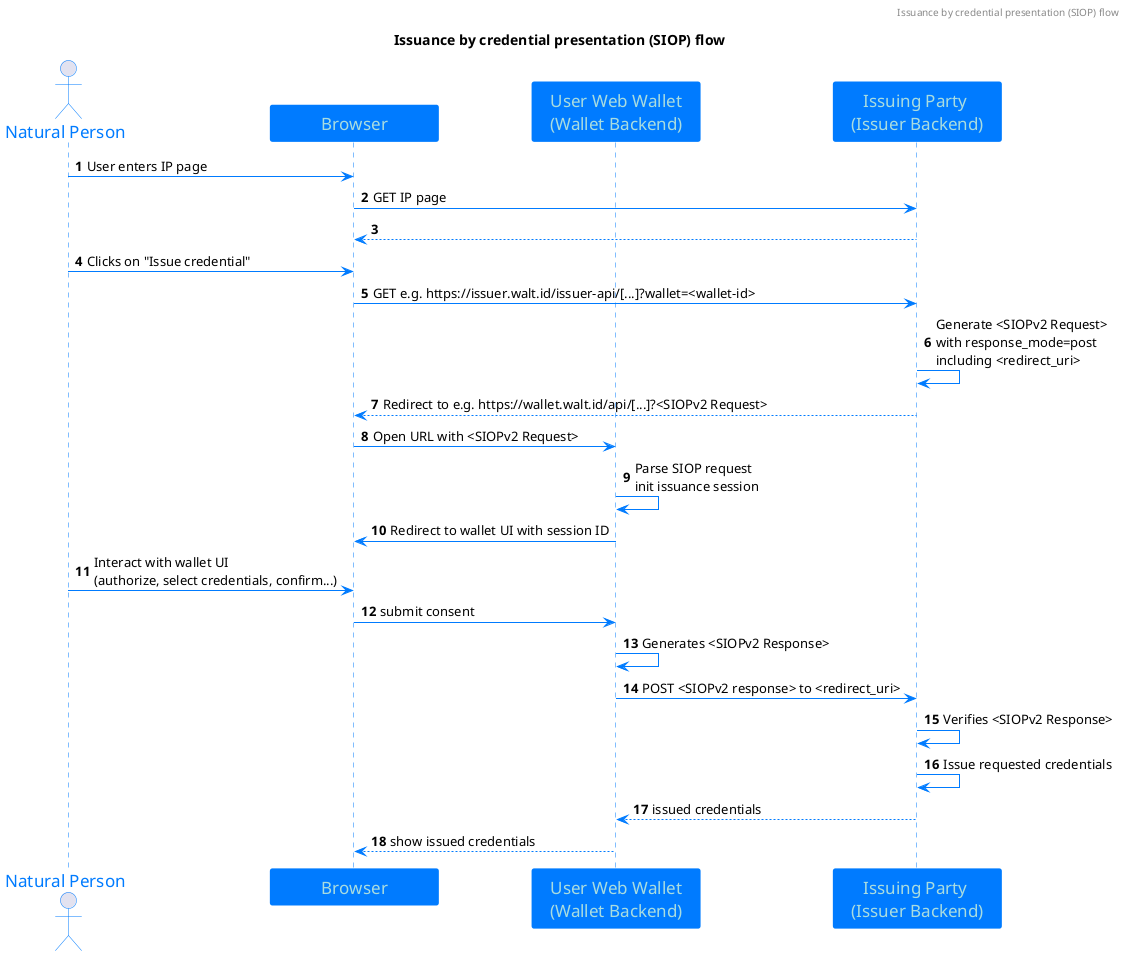 @startuml
'https://plantuml.com/sequence-diagram

skinparam classFontColor 007BFF
skinparam classFontSize 12
skinparam classFontName Aapex
skinparam backgroundColor white
skinparam minClassWidth 155
skinparam nodesep 34
skinparam ranksep 70

skinparam sequence {
ArrowColor 007BFF
ActorBorderColor 007BFF
LifeLineBorderColor 007BFF
LifeLineBackgroundColor 007BFF

ParticipantBorderColor 007BFF
ParticipantBackgroundColor 007BFF
ParticipantFontName Impact
ParticipantFontSize 17
ParticipantFontColor #A9DCDF

'ActorBackgroundColor aqua
ActorFontColor 007BFF
ActorFontSize 17
ActorFontName Aapex
}

skinparam class {
BorderColor 007BFF
ArrowColor 007BFF
BackgroundColor white
}

skinparam interface {
BorderColor 007BFF
ArrowColor 007BFF
}

skinparam note {
BorderColor 007BFF
BackgroundColor 7ACFF5
}


autonumber
'https://ec.europa.eu/cefdigital/wiki/display/BLOCKCHAININT/2.+VC+exchange+over+API
header Issuance by credential presentation (SIOP) flow
title
Issuance by credential presentation (SIOP) flow
end title
autonumber
actor "Natural Person" as NP
participant Browser
participant "User Web Wallet\n(Wallet Backend)" as WW
participant "Issuing Party \n(Issuer Backend)" as IP

' https://hackmd.io/Y9pLBfnzSUm1JKgULESoYg
'https://hackmd.io/H0rJR7EQQ9C2T3u7jl_fzw
'- User uses Browser
'- SIOPv2 authorization endpoint: https://wallet.walt.id

'https://verifier.demo.walt.id/ (Relying Party - Frontend)
NP->Browser: User enters IP page
Browser->IP: GET IP page
IP-->Browser:
NP->Browser: Clicks on "Issue credential"
Browser->IP: GET e.g. https://issuer.walt.id/issuer-api/[...]?wallet=<wallet-id>

'Code-level integration with SSI Kit
IP->IP: Generate <SIOPv2 Request>\nwith response_mode=post\nincluding <redirect_uri>

IP-->Browser: Redirect to e.g. https://wallet.walt.id/api/[...]?<SIOPv2 Request>

Browser->WW: Open URL with <SIOPv2 Request>
WW->WW: Parse SIOP request\ninit issuance session
WW->Browser: Redirect to wallet UI with session ID
NP->Browser: Interact with wallet UI\n(authorize, select credentials, confirm...)

Browser->WW: submit consent
WW->WW: Generates <SIOPv2 Response>
WW->IP: POST <SIOPv2 response> to <redirect_uri>

IP->IP: Verifies <SIOPv2 Response>
IP->IP: Issue requested credentials
IP-->WW: issued credentials
WW-->Browser: show issued credentials

@enduml
